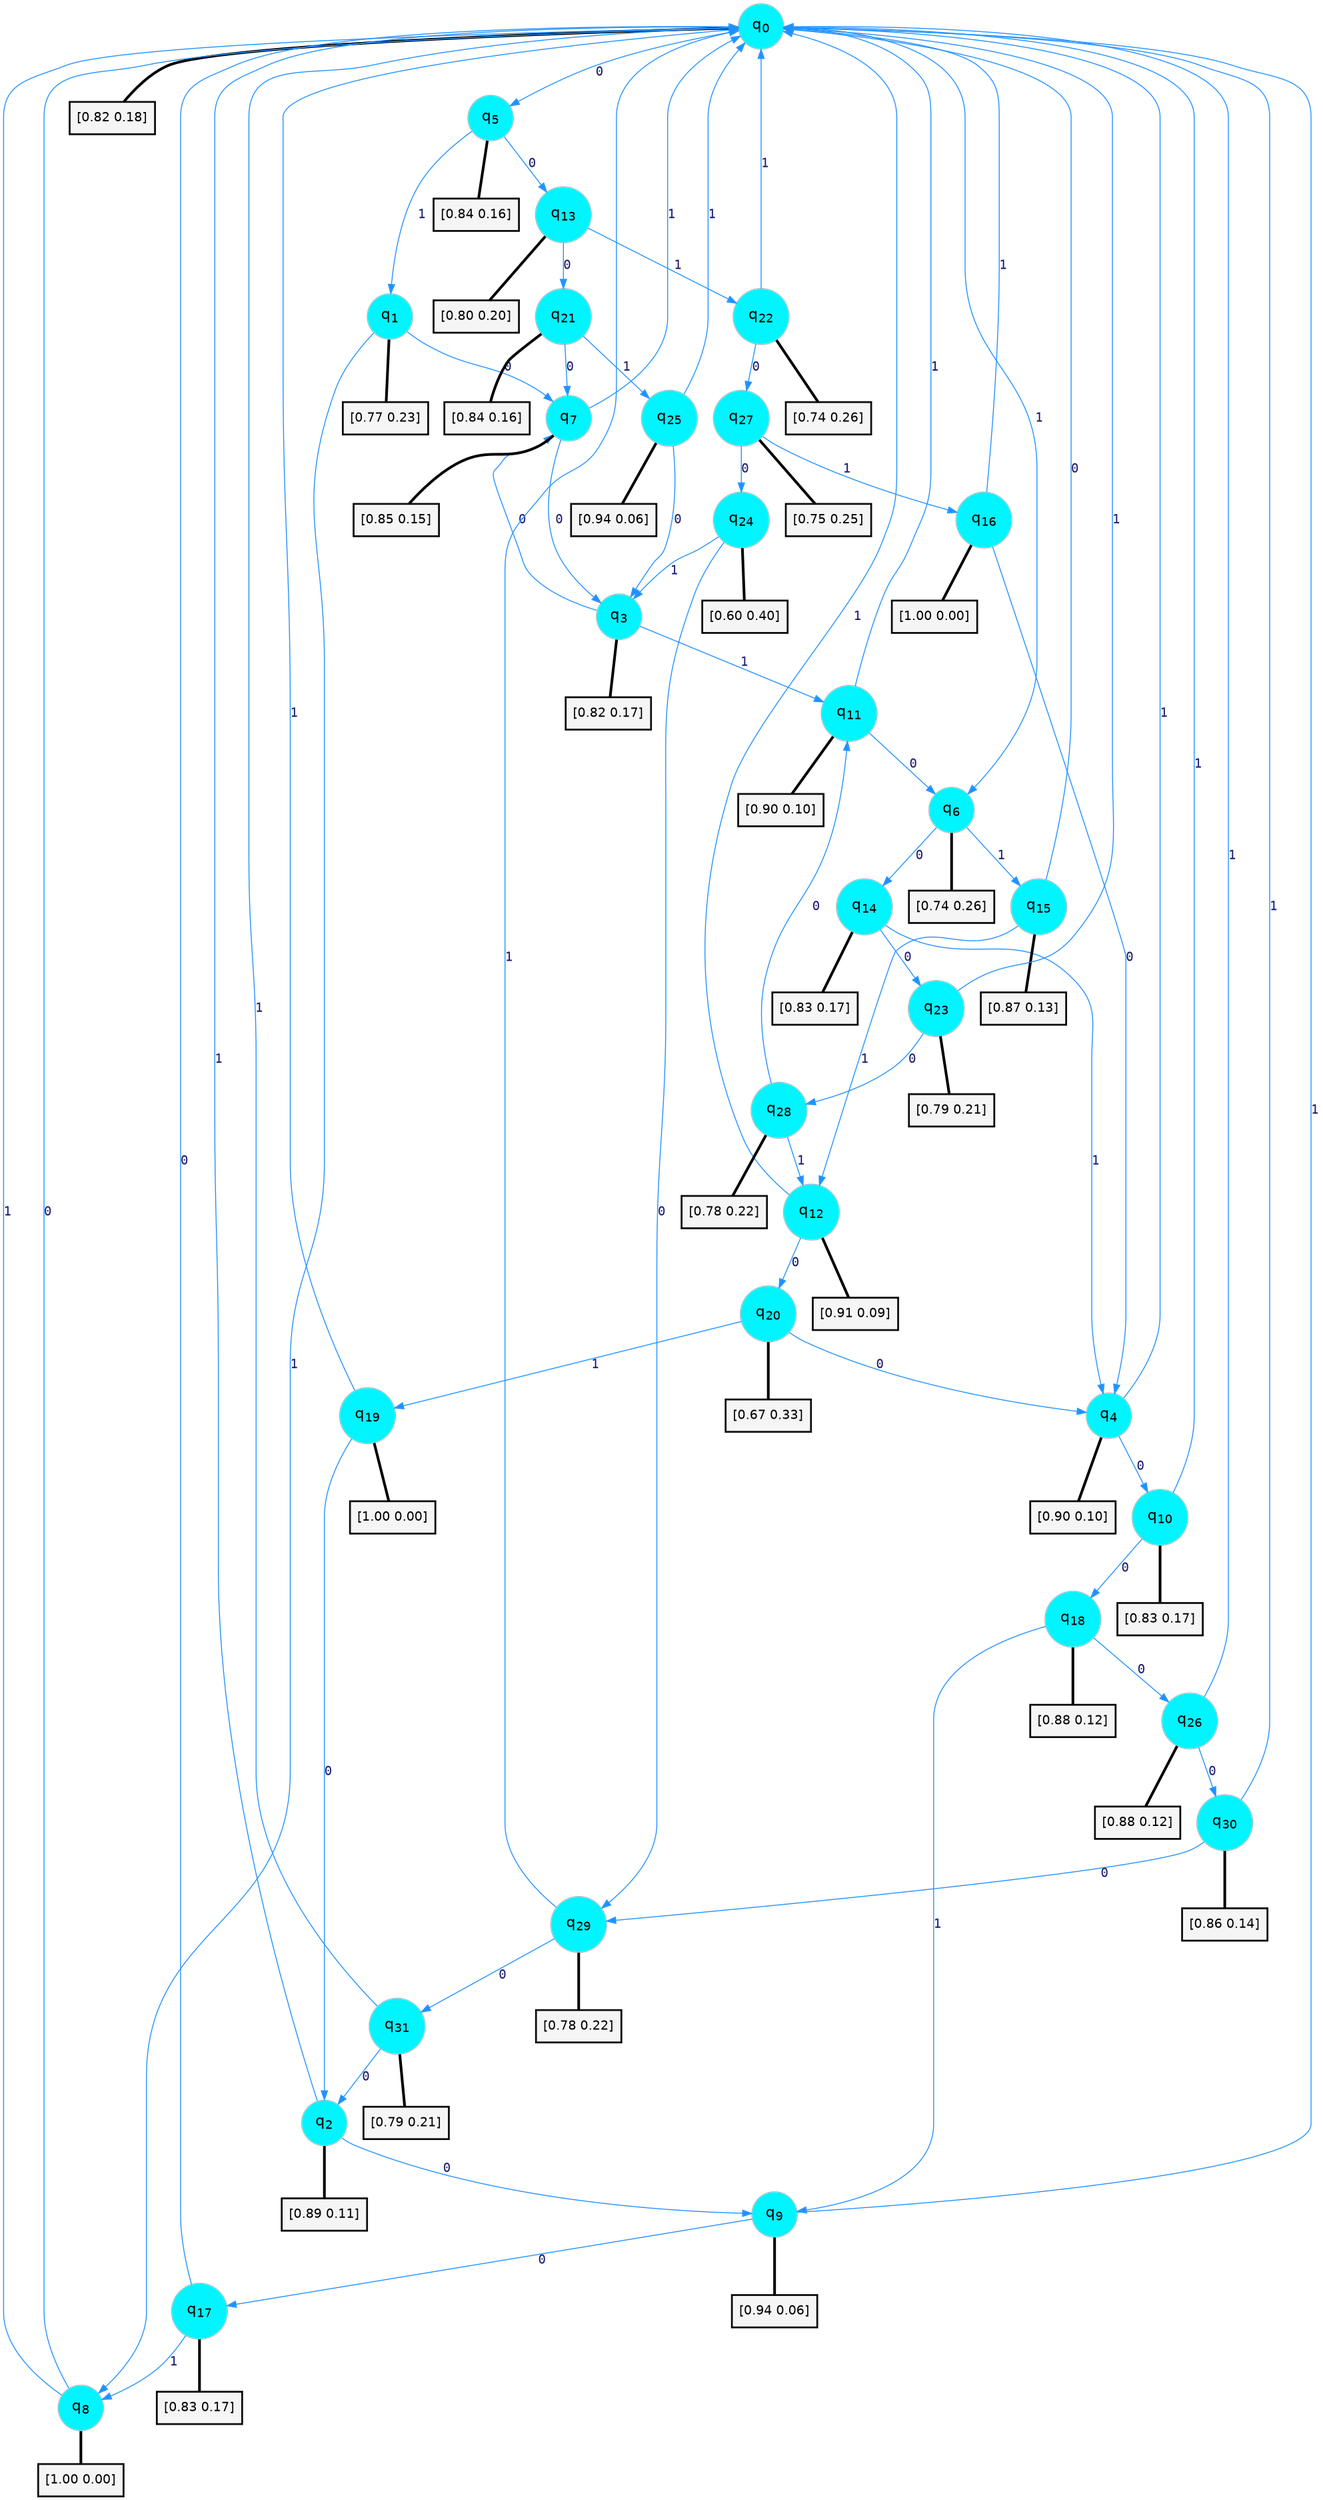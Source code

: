 digraph G {
graph [
bgcolor=transparent, dpi=300, rankdir=TD, size="40,25"];
node [
color=gray, fillcolor=turquoise1, fontcolor=black, fontname=Helvetica, fontsize=16, fontweight=bold, shape=circle, style=filled];
edge [
arrowsize=1, color=dodgerblue1, fontcolor=midnightblue, fontname=courier, fontweight=bold, penwidth=1, style=solid, weight=20];
0[label=<q<SUB>0</SUB>>];
1[label=<q<SUB>1</SUB>>];
2[label=<q<SUB>2</SUB>>];
3[label=<q<SUB>3</SUB>>];
4[label=<q<SUB>4</SUB>>];
5[label=<q<SUB>5</SUB>>];
6[label=<q<SUB>6</SUB>>];
7[label=<q<SUB>7</SUB>>];
8[label=<q<SUB>8</SUB>>];
9[label=<q<SUB>9</SUB>>];
10[label=<q<SUB>10</SUB>>];
11[label=<q<SUB>11</SUB>>];
12[label=<q<SUB>12</SUB>>];
13[label=<q<SUB>13</SUB>>];
14[label=<q<SUB>14</SUB>>];
15[label=<q<SUB>15</SUB>>];
16[label=<q<SUB>16</SUB>>];
17[label=<q<SUB>17</SUB>>];
18[label=<q<SUB>18</SUB>>];
19[label=<q<SUB>19</SUB>>];
20[label=<q<SUB>20</SUB>>];
21[label=<q<SUB>21</SUB>>];
22[label=<q<SUB>22</SUB>>];
23[label=<q<SUB>23</SUB>>];
24[label=<q<SUB>24</SUB>>];
25[label=<q<SUB>25</SUB>>];
26[label=<q<SUB>26</SUB>>];
27[label=<q<SUB>27</SUB>>];
28[label=<q<SUB>28</SUB>>];
29[label=<q<SUB>29</SUB>>];
30[label=<q<SUB>30</SUB>>];
31[label=<q<SUB>31</SUB>>];
32[label="[0.82 0.18]", shape=box,fontcolor=black, fontname=Helvetica, fontsize=14, penwidth=2, fillcolor=whitesmoke,color=black];
33[label="[0.77 0.23]", shape=box,fontcolor=black, fontname=Helvetica, fontsize=14, penwidth=2, fillcolor=whitesmoke,color=black];
34[label="[0.89 0.11]", shape=box,fontcolor=black, fontname=Helvetica, fontsize=14, penwidth=2, fillcolor=whitesmoke,color=black];
35[label="[0.82 0.17]", shape=box,fontcolor=black, fontname=Helvetica, fontsize=14, penwidth=2, fillcolor=whitesmoke,color=black];
36[label="[0.90 0.10]", shape=box,fontcolor=black, fontname=Helvetica, fontsize=14, penwidth=2, fillcolor=whitesmoke,color=black];
37[label="[0.84 0.16]", shape=box,fontcolor=black, fontname=Helvetica, fontsize=14, penwidth=2, fillcolor=whitesmoke,color=black];
38[label="[0.74 0.26]", shape=box,fontcolor=black, fontname=Helvetica, fontsize=14, penwidth=2, fillcolor=whitesmoke,color=black];
39[label="[0.85 0.15]", shape=box,fontcolor=black, fontname=Helvetica, fontsize=14, penwidth=2, fillcolor=whitesmoke,color=black];
40[label="[1.00 0.00]", shape=box,fontcolor=black, fontname=Helvetica, fontsize=14, penwidth=2, fillcolor=whitesmoke,color=black];
41[label="[0.94 0.06]", shape=box,fontcolor=black, fontname=Helvetica, fontsize=14, penwidth=2, fillcolor=whitesmoke,color=black];
42[label="[0.83 0.17]", shape=box,fontcolor=black, fontname=Helvetica, fontsize=14, penwidth=2, fillcolor=whitesmoke,color=black];
43[label="[0.90 0.10]", shape=box,fontcolor=black, fontname=Helvetica, fontsize=14, penwidth=2, fillcolor=whitesmoke,color=black];
44[label="[0.91 0.09]", shape=box,fontcolor=black, fontname=Helvetica, fontsize=14, penwidth=2, fillcolor=whitesmoke,color=black];
45[label="[0.80 0.20]", shape=box,fontcolor=black, fontname=Helvetica, fontsize=14, penwidth=2, fillcolor=whitesmoke,color=black];
46[label="[0.83 0.17]", shape=box,fontcolor=black, fontname=Helvetica, fontsize=14, penwidth=2, fillcolor=whitesmoke,color=black];
47[label="[0.87 0.13]", shape=box,fontcolor=black, fontname=Helvetica, fontsize=14, penwidth=2, fillcolor=whitesmoke,color=black];
48[label="[1.00 0.00]", shape=box,fontcolor=black, fontname=Helvetica, fontsize=14, penwidth=2, fillcolor=whitesmoke,color=black];
49[label="[0.83 0.17]", shape=box,fontcolor=black, fontname=Helvetica, fontsize=14, penwidth=2, fillcolor=whitesmoke,color=black];
50[label="[0.88 0.12]", shape=box,fontcolor=black, fontname=Helvetica, fontsize=14, penwidth=2, fillcolor=whitesmoke,color=black];
51[label="[1.00 0.00]", shape=box,fontcolor=black, fontname=Helvetica, fontsize=14, penwidth=2, fillcolor=whitesmoke,color=black];
52[label="[0.67 0.33]", shape=box,fontcolor=black, fontname=Helvetica, fontsize=14, penwidth=2, fillcolor=whitesmoke,color=black];
53[label="[0.84 0.16]", shape=box,fontcolor=black, fontname=Helvetica, fontsize=14, penwidth=2, fillcolor=whitesmoke,color=black];
54[label="[0.74 0.26]", shape=box,fontcolor=black, fontname=Helvetica, fontsize=14, penwidth=2, fillcolor=whitesmoke,color=black];
55[label="[0.79 0.21]", shape=box,fontcolor=black, fontname=Helvetica, fontsize=14, penwidth=2, fillcolor=whitesmoke,color=black];
56[label="[0.60 0.40]", shape=box,fontcolor=black, fontname=Helvetica, fontsize=14, penwidth=2, fillcolor=whitesmoke,color=black];
57[label="[0.94 0.06]", shape=box,fontcolor=black, fontname=Helvetica, fontsize=14, penwidth=2, fillcolor=whitesmoke,color=black];
58[label="[0.88 0.12]", shape=box,fontcolor=black, fontname=Helvetica, fontsize=14, penwidth=2, fillcolor=whitesmoke,color=black];
59[label="[0.75 0.25]", shape=box,fontcolor=black, fontname=Helvetica, fontsize=14, penwidth=2, fillcolor=whitesmoke,color=black];
60[label="[0.78 0.22]", shape=box,fontcolor=black, fontname=Helvetica, fontsize=14, penwidth=2, fillcolor=whitesmoke,color=black];
61[label="[0.78 0.22]", shape=box,fontcolor=black, fontname=Helvetica, fontsize=14, penwidth=2, fillcolor=whitesmoke,color=black];
62[label="[0.86 0.14]", shape=box,fontcolor=black, fontname=Helvetica, fontsize=14, penwidth=2, fillcolor=whitesmoke,color=black];
63[label="[0.79 0.21]", shape=box,fontcolor=black, fontname=Helvetica, fontsize=14, penwidth=2, fillcolor=whitesmoke,color=black];
0->5 [label=0];
0->6 [label=1];
0->32 [arrowhead=none, penwidth=3,color=black];
1->7 [label=0];
1->8 [label=1];
1->33 [arrowhead=none, penwidth=3,color=black];
2->9 [label=0];
2->0 [label=1];
2->34 [arrowhead=none, penwidth=3,color=black];
3->7 [label=0];
3->11 [label=1];
3->35 [arrowhead=none, penwidth=3,color=black];
4->10 [label=0];
4->0 [label=1];
4->36 [arrowhead=none, penwidth=3,color=black];
5->13 [label=0];
5->1 [label=1];
5->37 [arrowhead=none, penwidth=3,color=black];
6->14 [label=0];
6->15 [label=1];
6->38 [arrowhead=none, penwidth=3,color=black];
7->3 [label=0];
7->0 [label=1];
7->39 [arrowhead=none, penwidth=3,color=black];
8->0 [label=0];
8->0 [label=1];
8->40 [arrowhead=none, penwidth=3,color=black];
9->17 [label=0];
9->0 [label=1];
9->41 [arrowhead=none, penwidth=3,color=black];
10->18 [label=0];
10->0 [label=1];
10->42 [arrowhead=none, penwidth=3,color=black];
11->6 [label=0];
11->0 [label=1];
11->43 [arrowhead=none, penwidth=3,color=black];
12->20 [label=0];
12->0 [label=1];
12->44 [arrowhead=none, penwidth=3,color=black];
13->21 [label=0];
13->22 [label=1];
13->45 [arrowhead=none, penwidth=3,color=black];
14->23 [label=0];
14->4 [label=1];
14->46 [arrowhead=none, penwidth=3,color=black];
15->0 [label=0];
15->12 [label=1];
15->47 [arrowhead=none, penwidth=3,color=black];
16->4 [label=0];
16->0 [label=1];
16->48 [arrowhead=none, penwidth=3,color=black];
17->0 [label=0];
17->8 [label=1];
17->49 [arrowhead=none, penwidth=3,color=black];
18->26 [label=0];
18->9 [label=1];
18->50 [arrowhead=none, penwidth=3,color=black];
19->2 [label=0];
19->0 [label=1];
19->51 [arrowhead=none, penwidth=3,color=black];
20->4 [label=0];
20->19 [label=1];
20->52 [arrowhead=none, penwidth=3,color=black];
21->7 [label=0];
21->25 [label=1];
21->53 [arrowhead=none, penwidth=3,color=black];
22->27 [label=0];
22->0 [label=1];
22->54 [arrowhead=none, penwidth=3,color=black];
23->28 [label=0];
23->0 [label=1];
23->55 [arrowhead=none, penwidth=3,color=black];
24->29 [label=0];
24->3 [label=1];
24->56 [arrowhead=none, penwidth=3,color=black];
25->3 [label=0];
25->0 [label=1];
25->57 [arrowhead=none, penwidth=3,color=black];
26->30 [label=0];
26->0 [label=1];
26->58 [arrowhead=none, penwidth=3,color=black];
27->24 [label=0];
27->16 [label=1];
27->59 [arrowhead=none, penwidth=3,color=black];
28->11 [label=0];
28->12 [label=1];
28->60 [arrowhead=none, penwidth=3,color=black];
29->31 [label=0];
29->0 [label=1];
29->61 [arrowhead=none, penwidth=3,color=black];
30->29 [label=0];
30->0 [label=1];
30->62 [arrowhead=none, penwidth=3,color=black];
31->2 [label=0];
31->0 [label=1];
31->63 [arrowhead=none, penwidth=3,color=black];
}
